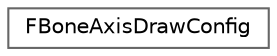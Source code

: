 digraph "Graphical Class Hierarchy"
{
 // INTERACTIVE_SVG=YES
 // LATEX_PDF_SIZE
  bgcolor="transparent";
  edge [fontname=Helvetica,fontsize=10,labelfontname=Helvetica,labelfontsize=10];
  node [fontname=Helvetica,fontsize=10,shape=box,height=0.2,width=0.4];
  rankdir="LR";
  Node0 [id="Node000000",label="FBoneAxisDrawConfig",height=0.2,width=0.4,color="grey40", fillcolor="white", style="filled",URL="$d1/d36/structFBoneAxisDrawConfig.html",tooltip=" "];
}
